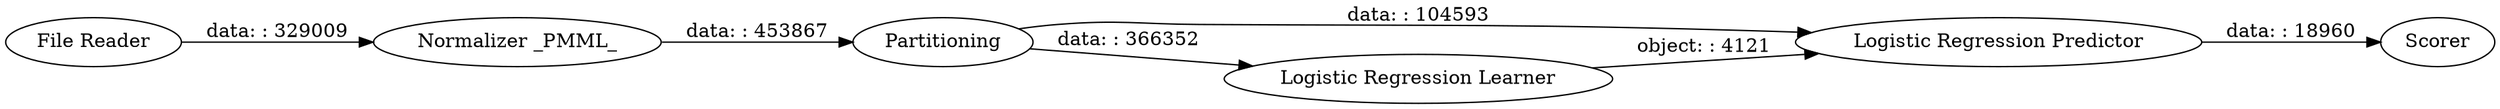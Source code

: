 digraph {
	"-2310428640224533301_316" [label="Normalizer _PMML_"]
	"-2310428640224533301_323" [label="File Reader"]
	"-2310428640224533301_294" [label=Partitioning]
	"-2310428640224533301_322" [label="Logistic Regression Predictor"]
	"-2310428640224533301_293" [label=Scorer]
	"-2310428640224533301_296" [label="Logistic Regression Learner"]
	"-2310428640224533301_322" -> "-2310428640224533301_293" [label="data: : 18960"]
	"-2310428640224533301_323" -> "-2310428640224533301_316" [label="data: : 329009"]
	"-2310428640224533301_296" -> "-2310428640224533301_322" [label="object: : 4121"]
	"-2310428640224533301_294" -> "-2310428640224533301_296" [label="data: : 366352"]
	"-2310428640224533301_294" -> "-2310428640224533301_322" [label="data: : 104593"]
	"-2310428640224533301_316" -> "-2310428640224533301_294" [label="data: : 453867"]
	rankdir=LR
}
